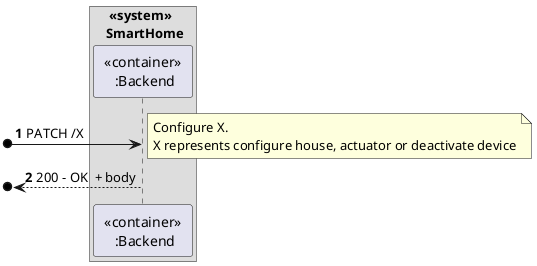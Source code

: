 @startuml
'https://plantuml.com/sequence-diagram

autonumber

box "  <<system>> \n SmartHome"
    participant " <<container>> \n :Backend" as backend
end box


[o-> backend: PATCH /X

note right
  Configure X.
  X represents configure house, actuator or deactivate device
end note

[o<-- backend: 200 - OK  + body



@enduml